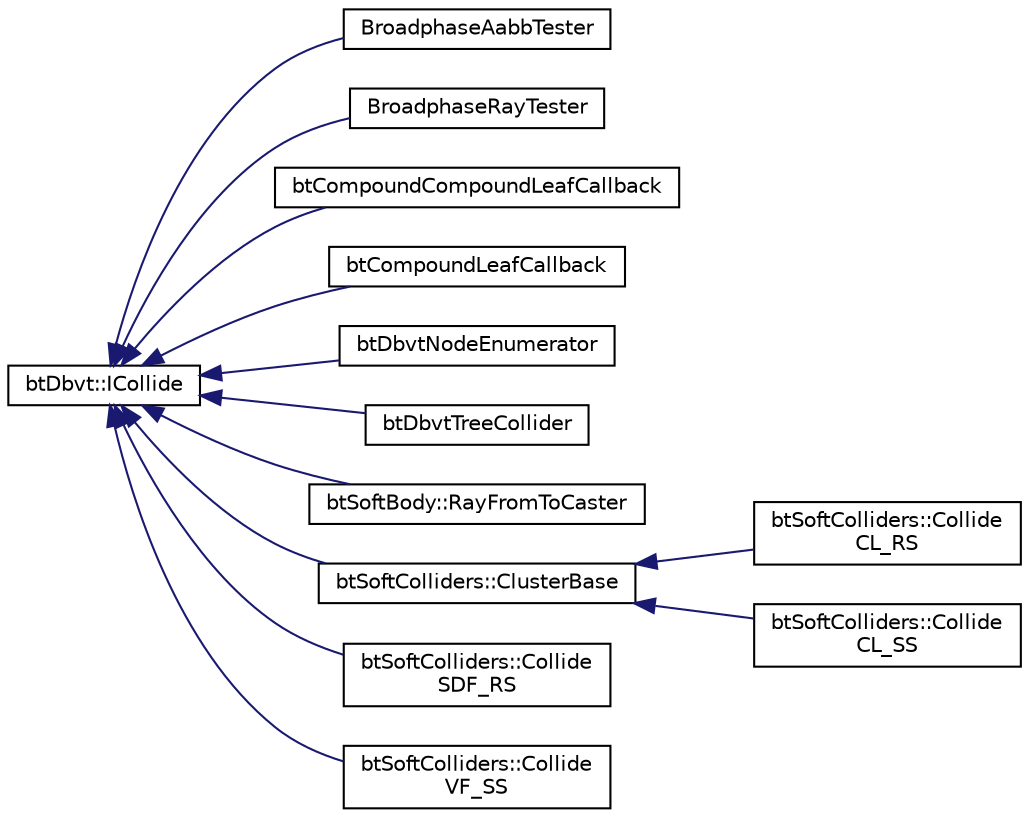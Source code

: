 digraph "Graphical Class Hierarchy"
{
  edge [fontname="Helvetica",fontsize="10",labelfontname="Helvetica",labelfontsize="10"];
  node [fontname="Helvetica",fontsize="10",shape=record];
  rankdir="LR";
  Node1 [label="btDbvt::ICollide",height=0.2,width=0.4,color="black", fillcolor="white", style="filled",URL="$structbt_dbvt_1_1_i_collide.html"];
  Node1 -> Node2 [dir="back",color="midnightblue",fontsize="10",style="solid",fontname="Helvetica"];
  Node2 [label="BroadphaseAabbTester",height=0.2,width=0.4,color="black", fillcolor="white", style="filled",URL="$struct_broadphase_aabb_tester.html"];
  Node1 -> Node3 [dir="back",color="midnightblue",fontsize="10",style="solid",fontname="Helvetica"];
  Node3 [label="BroadphaseRayTester",height=0.2,width=0.4,color="black", fillcolor="white", style="filled",URL="$struct_broadphase_ray_tester.html"];
  Node1 -> Node4 [dir="back",color="midnightblue",fontsize="10",style="solid",fontname="Helvetica"];
  Node4 [label="btCompoundCompoundLeafCallback",height=0.2,width=0.4,color="black", fillcolor="white", style="filled",URL="$structbt_compound_compound_leaf_callback.html"];
  Node1 -> Node5 [dir="back",color="midnightblue",fontsize="10",style="solid",fontname="Helvetica"];
  Node5 [label="btCompoundLeafCallback",height=0.2,width=0.4,color="black", fillcolor="white", style="filled",URL="$structbt_compound_leaf_callback.html"];
  Node1 -> Node6 [dir="back",color="midnightblue",fontsize="10",style="solid",fontname="Helvetica"];
  Node6 [label="btDbvtNodeEnumerator",height=0.2,width=0.4,color="black", fillcolor="white", style="filled",URL="$structbt_dbvt_node_enumerator.html"];
  Node1 -> Node7 [dir="back",color="midnightblue",fontsize="10",style="solid",fontname="Helvetica"];
  Node7 [label="btDbvtTreeCollider",height=0.2,width=0.4,color="black", fillcolor="white", style="filled",URL="$structbt_dbvt_tree_collider.html"];
  Node1 -> Node8 [dir="back",color="midnightblue",fontsize="10",style="solid",fontname="Helvetica"];
  Node8 [label="btSoftBody::RayFromToCaster",height=0.2,width=0.4,color="black", fillcolor="white", style="filled",URL="$structbt_soft_body_1_1_ray_from_to_caster.html",tooltip="RayFromToCaster takes a ray from, ray to (instead of direction!) "];
  Node1 -> Node9 [dir="back",color="midnightblue",fontsize="10",style="solid",fontname="Helvetica"];
  Node9 [label="btSoftColliders::ClusterBase",height=0.2,width=0.4,color="black", fillcolor="white", style="filled",URL="$structbt_soft_colliders_1_1_cluster_base.html"];
  Node9 -> Node10 [dir="back",color="midnightblue",fontsize="10",style="solid",fontname="Helvetica"];
  Node10 [label="btSoftColliders::Collide\lCL_RS",height=0.2,width=0.4,color="black", fillcolor="white", style="filled",URL="$structbt_soft_colliders_1_1_collide_c_l___r_s.html"];
  Node9 -> Node11 [dir="back",color="midnightblue",fontsize="10",style="solid",fontname="Helvetica"];
  Node11 [label="btSoftColliders::Collide\lCL_SS",height=0.2,width=0.4,color="black", fillcolor="white", style="filled",URL="$structbt_soft_colliders_1_1_collide_c_l___s_s.html"];
  Node1 -> Node12 [dir="back",color="midnightblue",fontsize="10",style="solid",fontname="Helvetica"];
  Node12 [label="btSoftColliders::Collide\lSDF_RS",height=0.2,width=0.4,color="black", fillcolor="white", style="filled",URL="$structbt_soft_colliders_1_1_collide_s_d_f___r_s.html"];
  Node1 -> Node13 [dir="back",color="midnightblue",fontsize="10",style="solid",fontname="Helvetica"];
  Node13 [label="btSoftColliders::Collide\lVF_SS",height=0.2,width=0.4,color="black", fillcolor="white", style="filled",URL="$structbt_soft_colliders_1_1_collide_v_f___s_s.html"];
}
